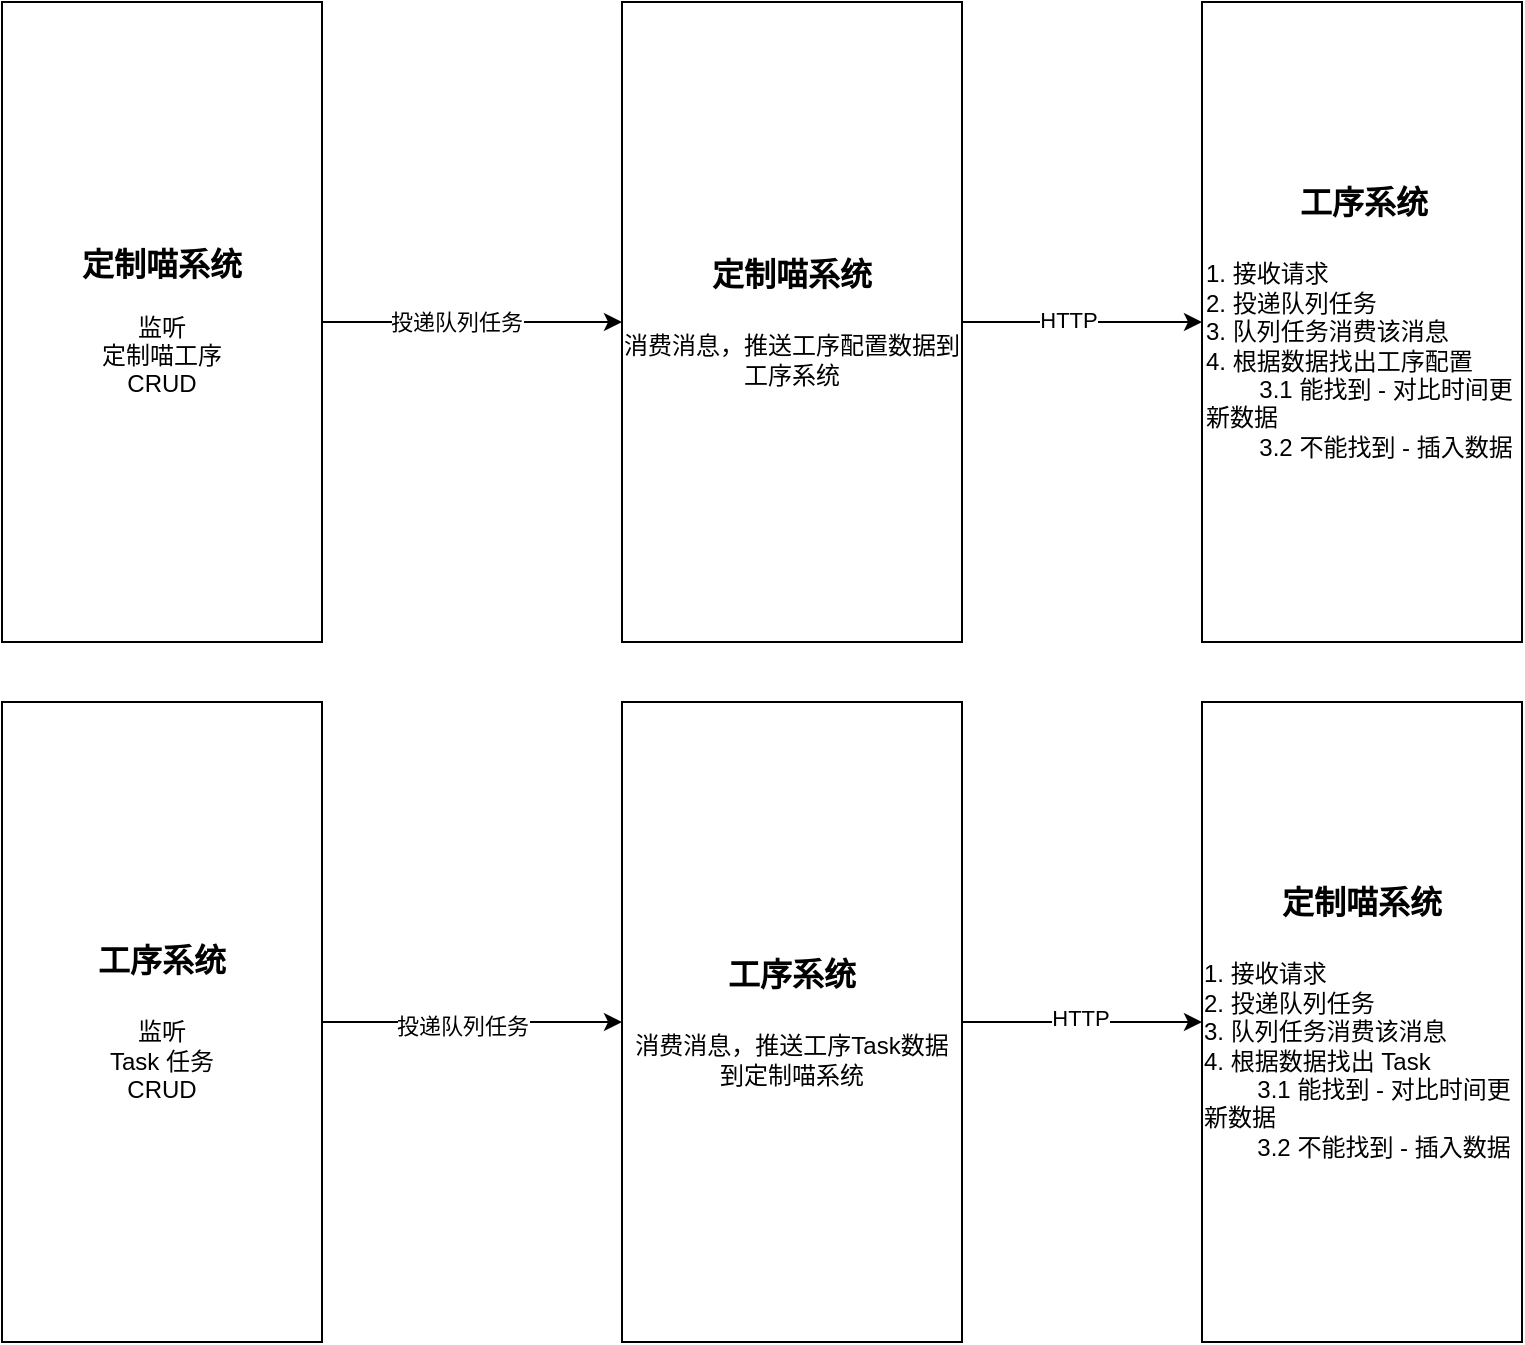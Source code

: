 <mxfile version="24.7.6">
  <diagram name="第 1 页" id="L5JrUhYKjbiMnHbrDiTu">
    <mxGraphModel dx="1358" dy="724" grid="1" gridSize="10" guides="1" tooltips="1" connect="1" arrows="1" fold="1" page="1" pageScale="1" pageWidth="827" pageHeight="1169" math="0" shadow="0">
      <root>
        <mxCell id="0" />
        <mxCell id="1" parent="0" />
        <mxCell id="E39eJLBOIZuYfnRXmOVq-3" value="" style="edgeStyle=orthogonalEdgeStyle;rounded=0;orthogonalLoop=1;jettySize=auto;html=1;entryX=0;entryY=0.5;entryDx=0;entryDy=0;" edge="1" parent="1" source="E39eJLBOIZuYfnRXmOVq-1" target="E39eJLBOIZuYfnRXmOVq-5">
          <mxGeometry relative="1" as="geometry">
            <mxPoint x="420" y="270" as="targetPoint" />
          </mxGeometry>
        </mxCell>
        <mxCell id="E39eJLBOIZuYfnRXmOVq-4" value="HTTP" style="edgeLabel;html=1;align=center;verticalAlign=middle;resizable=0;points=[];" vertex="1" connectable="0" parent="E39eJLBOIZuYfnRXmOVq-3">
          <mxGeometry x="-0.117" y="1" relative="1" as="geometry">
            <mxPoint as="offset" />
          </mxGeometry>
        </mxCell>
        <mxCell id="E39eJLBOIZuYfnRXmOVq-1" value="&lt;div style=&quot;font-size: 16px;&quot;&gt;&lt;font style=&quot;font-size: 16px;&quot;&gt;&lt;b&gt;定制喵系统&lt;br&gt;&lt;/b&gt;&lt;/font&gt;&lt;/div&gt;&lt;div style=&quot;font-size: 16px;&quot;&gt;&lt;span style=&quot;&quot;&gt;&lt;br&gt;&lt;/span&gt;&lt;/div&gt;消费消息，推送工序配置数据到工序系统" style="rounded=0;whiteSpace=wrap;html=1;" vertex="1" parent="1">
          <mxGeometry x="350" y="120" width="170" height="320" as="geometry" />
        </mxCell>
        <mxCell id="E39eJLBOIZuYfnRXmOVq-5" value="&lt;div style=&quot;text-align: center; font-size: 16px;&quot;&gt;&lt;font style=&quot;font-size: 16px;&quot;&gt;&lt;b&gt;工序系统&lt;/b&gt;&lt;/font&gt;&lt;/div&gt;&lt;div style=&quot;text-align: center; font-size: 16px;&quot;&gt;&lt;br&gt;&lt;/div&gt;&lt;div&gt;1. 接收请求&lt;/div&gt;&lt;div&gt;2. 投递队列任务&lt;/div&gt;&lt;div&gt;3. 队列任务消费该消息&lt;/div&gt;&lt;div&gt;4. 根据数据找出工序配置&lt;/div&gt;&lt;div&gt;&lt;span style=&quot;white-space: pre;&quot;&gt;&#x9;&lt;/span&gt;3.1 能找到 - 对比时间更新数据&lt;/div&gt;&lt;div&gt;&lt;span style=&quot;white-space: pre;&quot;&gt;&#x9;&lt;/span&gt;3.2 不能找到 - 插入数据&lt;/div&gt;" style="rounded=0;whiteSpace=wrap;html=1;align=left;" vertex="1" parent="1">
          <mxGeometry x="640" y="120" width="160" height="320" as="geometry" />
        </mxCell>
        <mxCell id="E39eJLBOIZuYfnRXmOVq-8" style="edgeStyle=orthogonalEdgeStyle;rounded=0;orthogonalLoop=1;jettySize=auto;html=1;entryX=0;entryY=0.5;entryDx=0;entryDy=0;" edge="1" parent="1" source="E39eJLBOIZuYfnRXmOVq-6" target="E39eJLBOIZuYfnRXmOVq-1">
          <mxGeometry relative="1" as="geometry" />
        </mxCell>
        <mxCell id="E39eJLBOIZuYfnRXmOVq-9" value="投递队列任务" style="edgeLabel;html=1;align=center;verticalAlign=middle;resizable=0;points=[];" vertex="1" connectable="0" parent="E39eJLBOIZuYfnRXmOVq-8">
          <mxGeometry x="-0.112" relative="1" as="geometry">
            <mxPoint as="offset" />
          </mxGeometry>
        </mxCell>
        <mxCell id="E39eJLBOIZuYfnRXmOVq-6" value="&lt;div&gt;&lt;font size=&quot;1&quot; style=&quot;&quot;&gt;&lt;b style=&quot;font-size: 16px;&quot;&gt;定制喵系统&lt;/b&gt;&lt;/font&gt;&lt;/div&gt;&lt;div&gt;&lt;br&gt;&lt;/div&gt;&lt;div&gt;监听&lt;/div&gt;定制喵工序&lt;div&gt;CRUD&lt;/div&gt;" style="rounded=0;whiteSpace=wrap;html=1;" vertex="1" parent="1">
          <mxGeometry x="40" y="120" width="160" height="320" as="geometry" />
        </mxCell>
        <mxCell id="E39eJLBOIZuYfnRXmOVq-12" value="" style="edgeStyle=orthogonalEdgeStyle;rounded=0;orthogonalLoop=1;jettySize=auto;html=1;" edge="1" parent="1" source="E39eJLBOIZuYfnRXmOVq-10" target="E39eJLBOIZuYfnRXmOVq-11">
          <mxGeometry relative="1" as="geometry" />
        </mxCell>
        <mxCell id="E39eJLBOIZuYfnRXmOVq-14" value="投递队列任务" style="edgeLabel;html=1;align=center;verticalAlign=middle;resizable=0;points=[];" vertex="1" connectable="0" parent="E39eJLBOIZuYfnRXmOVq-12">
          <mxGeometry x="-0.073" y="-2" relative="1" as="geometry">
            <mxPoint as="offset" />
          </mxGeometry>
        </mxCell>
        <mxCell id="E39eJLBOIZuYfnRXmOVq-10" value="&lt;div&gt;&lt;div style=&quot;font-size: 16px;&quot;&gt;&lt;b&gt;工序系统&lt;/b&gt;&lt;/div&gt;&lt;div style=&quot;font-size: 16px;&quot;&gt;&lt;br&gt;&lt;/div&gt;&lt;/div&gt;&lt;div&gt;监听&lt;/div&gt;&lt;div&gt;Task 任务&lt;/div&gt;&lt;div&gt;CRUD&lt;/div&gt;" style="rounded=0;whiteSpace=wrap;html=1;" vertex="1" parent="1">
          <mxGeometry x="40" y="470" width="160" height="320" as="geometry" />
        </mxCell>
        <mxCell id="E39eJLBOIZuYfnRXmOVq-16" value="" style="edgeStyle=orthogonalEdgeStyle;rounded=0;orthogonalLoop=1;jettySize=auto;html=1;" edge="1" parent="1" source="E39eJLBOIZuYfnRXmOVq-11" target="E39eJLBOIZuYfnRXmOVq-15">
          <mxGeometry relative="1" as="geometry" />
        </mxCell>
        <mxCell id="E39eJLBOIZuYfnRXmOVq-17" value="HTTP" style="edgeLabel;html=1;align=center;verticalAlign=middle;resizable=0;points=[];" vertex="1" connectable="0" parent="E39eJLBOIZuYfnRXmOVq-16">
          <mxGeometry x="-0.021" y="2" relative="1" as="geometry">
            <mxPoint as="offset" />
          </mxGeometry>
        </mxCell>
        <mxCell id="E39eJLBOIZuYfnRXmOVq-11" value="&lt;div&gt;&lt;div style=&quot;font-size: 16px;&quot;&gt;&lt;b&gt;工序系统&lt;/b&gt;&lt;/div&gt;&lt;div style=&quot;font-size: 16px;&quot;&gt;&lt;br&gt;&lt;/div&gt;&lt;/div&gt;消费消息，推送工序Task数据到定制喵系统" style="rounded=0;whiteSpace=wrap;html=1;" vertex="1" parent="1">
          <mxGeometry x="350" y="470" width="170" height="320" as="geometry" />
        </mxCell>
        <mxCell id="E39eJLBOIZuYfnRXmOVq-15" value="&lt;div&gt;&lt;div style=&quot;font-size: 16px;&quot;&gt;&lt;b&gt;定制喵系统&lt;/b&gt;&lt;/div&gt;&lt;/div&gt;&lt;div style=&quot;font-size: 16px;&quot;&gt;&lt;b&gt;&lt;br&gt;&lt;/b&gt;&lt;/div&gt;&lt;div style=&quot;text-align: left; font-size: 16px;&quot;&gt;&lt;div style=&quot;font-size: 12px;&quot;&gt;1. 接收请求&lt;/div&gt;&lt;div style=&quot;font-size: 12px;&quot;&gt;2. 投递队列任务&lt;/div&gt;&lt;div style=&quot;font-size: 12px;&quot;&gt;3. 队列任务消费该消息&lt;/div&gt;&lt;div style=&quot;font-size: 12px;&quot;&gt;4. 根据数据找出 Task&lt;/div&gt;&lt;div style=&quot;font-size: 12px;&quot;&gt;&lt;span style=&quot;white-space: pre;&quot;&gt;&#x9;&lt;/span&gt;3.1 能找到 - 对比时间更新数据&lt;/div&gt;&lt;div style=&quot;font-size: 12px;&quot;&gt;&lt;span style=&quot;white-space: pre;&quot;&gt;&#x9;&lt;/span&gt;3.2 不能找到 - 插入数据&lt;/div&gt;&lt;/div&gt;" style="rounded=0;whiteSpace=wrap;html=1;" vertex="1" parent="1">
          <mxGeometry x="640" y="470" width="160" height="320" as="geometry" />
        </mxCell>
      </root>
    </mxGraphModel>
  </diagram>
</mxfile>
